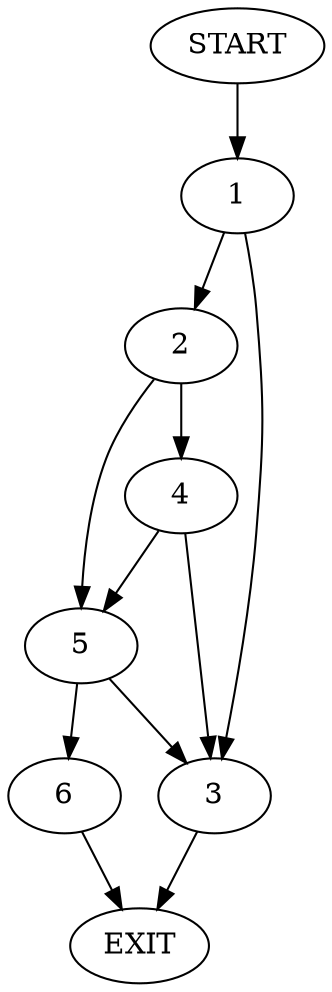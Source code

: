 digraph {
0 [label="START"]
7 [label="EXIT"]
0 -> 1
1 -> 2
1 -> 3
3 -> 7
2 -> 4
2 -> 5
4 -> 3
4 -> 5
5 -> 6
5 -> 3
6 -> 7
}
